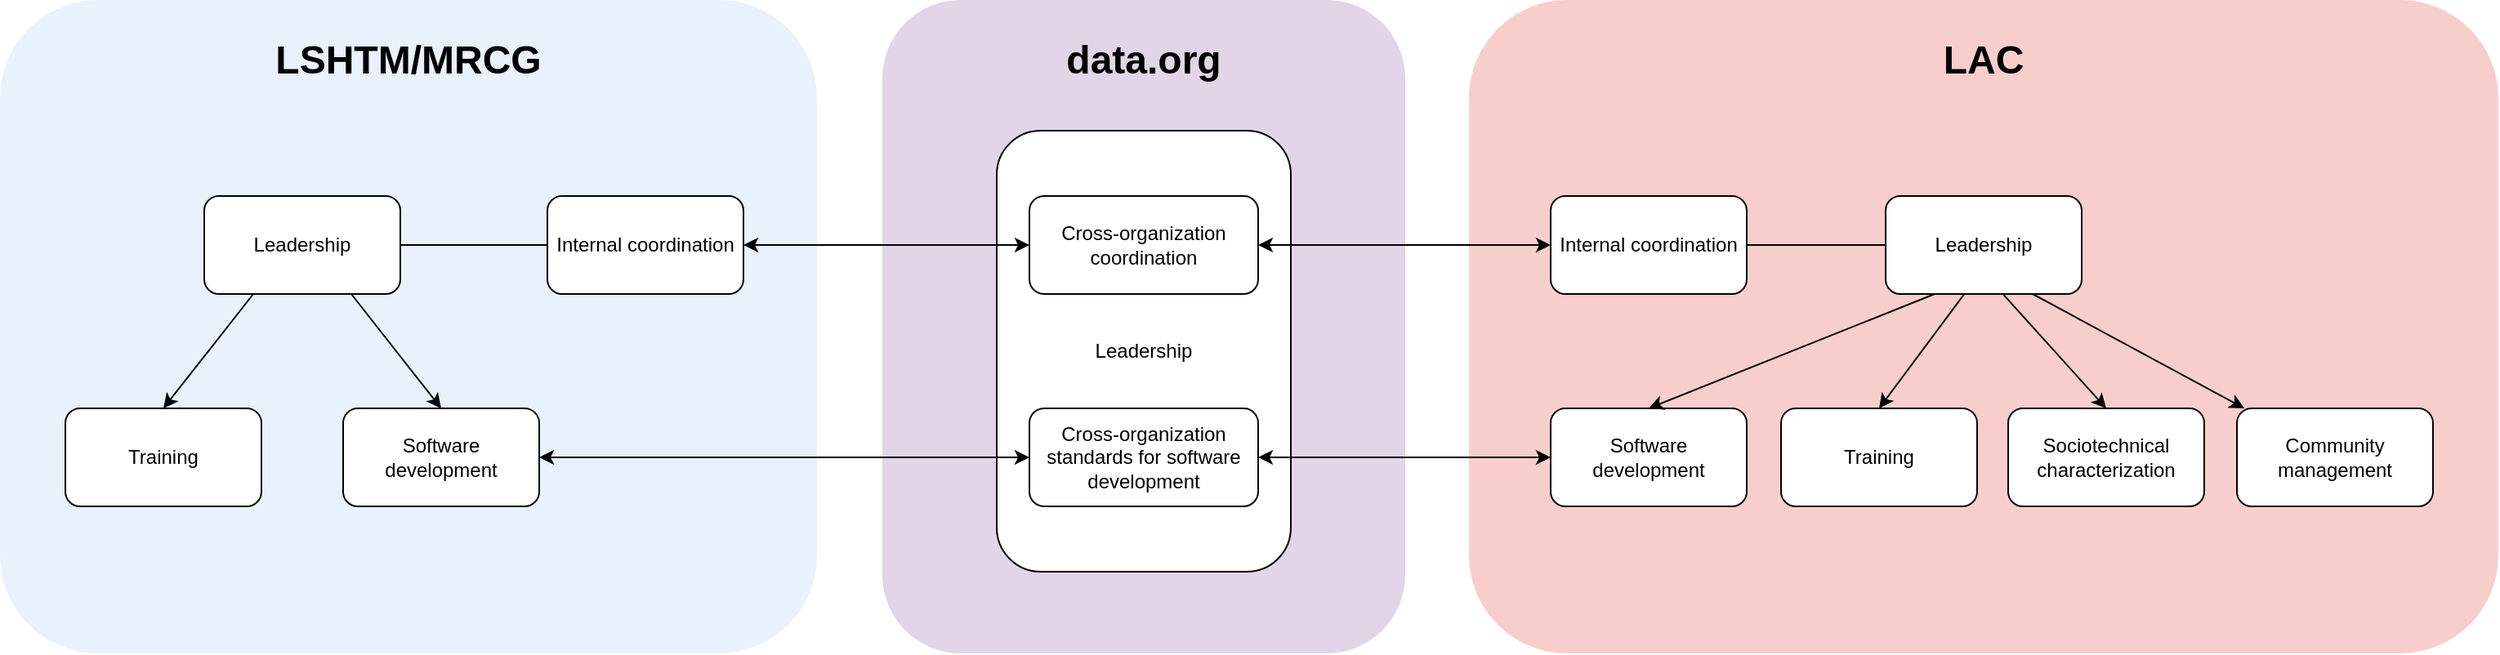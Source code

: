<mxfile version="24.2.2" type="device">
  <diagram name="Page-1" id="PtjTDLeGverkWNFgPTA2">
    <mxGraphModel dx="3083" dy="799" grid="1" gridSize="10" guides="1" tooltips="1" connect="1" arrows="1" fold="1" page="1" pageScale="1" pageWidth="850" pageHeight="1100" math="0" shadow="0">
      <root>
        <mxCell id="0" />
        <mxCell id="1" parent="0" />
        <mxCell id="N97VVDMJrFje2LNVVDYU-14" value="&lt;h1&gt;data.org&lt;/h1&gt;" style="rounded=1;whiteSpace=wrap;html=1;verticalAlign=top;strokeColor=none;fillColor=#e1d5e7;" parent="1" vertex="1">
          <mxGeometry x="-480" y="80" width="320" height="400" as="geometry" />
        </mxCell>
        <mxCell id="kqzJZEgIrPtJm_Qa-d8s-2" value="Leadership" style="rounded=1;whiteSpace=wrap;html=1;" parent="1" vertex="1">
          <mxGeometry x="-410" y="160" width="180" height="270" as="geometry" />
        </mxCell>
        <mxCell id="N97VVDMJrFje2LNVVDYU-8" value="&lt;h1&gt;LSHTM/MRCG&lt;/h1&gt;" style="rounded=1;whiteSpace=wrap;html=1;verticalAlign=top;strokeColor=none;fillColor=#dae8fc;opacity=60;" parent="1" vertex="1">
          <mxGeometry x="-1020" y="80" width="500" height="400" as="geometry" />
        </mxCell>
        <mxCell id="N97VVDMJrFje2LNVVDYU-7" value="&lt;h1&gt;LAC&lt;/h1&gt;" style="rounded=1;whiteSpace=wrap;html=1;verticalAlign=top;fillColor=#f8cecc;strokeColor=none;" parent="1" vertex="1">
          <mxGeometry x="-121" y="80" width="630" height="400" as="geometry" />
        </mxCell>
        <mxCell id="N97VVDMJrFje2LNVVDYU-35" style="rounded=0;orthogonalLoop=1;jettySize=auto;html=1;exitX=0.404;exitY=0.992;exitDx=0;exitDy=0;exitPerimeter=0;entryX=0.5;entryY=0;entryDx=0;entryDy=0;" parent="1" source="N97VVDMJrFje2LNVVDYU-1" target="N97VVDMJrFje2LNVVDYU-5" edge="1">
          <mxGeometry relative="1" as="geometry" />
        </mxCell>
        <mxCell id="N97VVDMJrFje2LNVVDYU-36" style="rounded=0;orthogonalLoop=1;jettySize=auto;html=1;exitX=0.602;exitY=1.008;exitDx=0;exitDy=0;exitPerimeter=0;entryX=0.5;entryY=0;entryDx=0;entryDy=0;" parent="1" source="N97VVDMJrFje2LNVVDYU-1" target="N97VVDMJrFje2LNVVDYU-6" edge="1">
          <mxGeometry relative="1" as="geometry" />
        </mxCell>
        <mxCell id="N97VVDMJrFje2LNVVDYU-37" style="rounded=0;orthogonalLoop=1;jettySize=auto;html=1;exitX=0.75;exitY=1;exitDx=0;exitDy=0;" parent="1" source="N97VVDMJrFje2LNVVDYU-1" target="N97VVDMJrFje2LNVVDYU-4" edge="1">
          <mxGeometry relative="1" as="geometry" />
        </mxCell>
        <mxCell id="N97VVDMJrFje2LNVVDYU-1" value="Leadership" style="rounded=1;whiteSpace=wrap;html=1;" parent="1" vertex="1">
          <mxGeometry x="134" y="200" width="120" height="60" as="geometry" />
        </mxCell>
        <mxCell id="N97VVDMJrFje2LNVVDYU-2" value="Internal coordination" style="rounded=1;whiteSpace=wrap;html=1;" parent="1" vertex="1">
          <mxGeometry x="-71" y="200" width="120" height="60" as="geometry" />
        </mxCell>
        <mxCell id="N97VVDMJrFje2LNVVDYU-3" value="Software development" style="rounded=1;whiteSpace=wrap;html=1;" parent="1" vertex="1">
          <mxGeometry x="-71" y="330" width="120" height="60" as="geometry" />
        </mxCell>
        <mxCell id="N97VVDMJrFje2LNVVDYU-4" value="Community management" style="rounded=1;whiteSpace=wrap;html=1;" parent="1" vertex="1">
          <mxGeometry x="349" y="330" width="120" height="60" as="geometry" />
        </mxCell>
        <mxCell id="N97VVDMJrFje2LNVVDYU-5" value="Training" style="rounded=1;whiteSpace=wrap;html=1;" parent="1" vertex="1">
          <mxGeometry x="70" y="330" width="120" height="60" as="geometry" />
        </mxCell>
        <mxCell id="N97VVDMJrFje2LNVVDYU-6" value="Sociotechnical characterization" style="rounded=1;whiteSpace=wrap;html=1;" parent="1" vertex="1">
          <mxGeometry x="209" y="330" width="120" height="60" as="geometry" />
        </mxCell>
        <mxCell id="N97VVDMJrFje2LNVVDYU-9" value="Leadership" style="rounded=1;whiteSpace=wrap;html=1;" parent="1" vertex="1">
          <mxGeometry x="-895" y="200" width="120" height="60" as="geometry" />
        </mxCell>
        <mxCell id="N97VVDMJrFje2LNVVDYU-10" value="Training" style="rounded=1;whiteSpace=wrap;html=1;" parent="1" vertex="1">
          <mxGeometry x="-980" y="330" width="120" height="60" as="geometry" />
        </mxCell>
        <mxCell id="N97VVDMJrFje2LNVVDYU-11" value="Software development" style="rounded=1;whiteSpace=wrap;html=1;" parent="1" vertex="1">
          <mxGeometry x="-810" y="330" width="120" height="60" as="geometry" />
        </mxCell>
        <mxCell id="N97VVDMJrFje2LNVVDYU-12" value="Internal coordination" style="rounded=1;whiteSpace=wrap;html=1;" parent="1" vertex="1">
          <mxGeometry x="-685" y="200" width="120" height="60" as="geometry" />
        </mxCell>
        <mxCell id="N97VVDMJrFje2LNVVDYU-18" value="Cross-organization coordination" style="rounded=1;whiteSpace=wrap;html=1;" parent="1" vertex="1">
          <mxGeometry x="-390" y="200" width="140" height="60" as="geometry" />
        </mxCell>
        <mxCell id="N97VVDMJrFje2LNVVDYU-19" value="Cross-organization standards for software development" style="rounded=1;whiteSpace=wrap;html=1;" parent="1" vertex="1">
          <mxGeometry x="-390" y="330" width="140" height="60" as="geometry" />
        </mxCell>
        <mxCell id="N97VVDMJrFje2LNVVDYU-25" value="" style="endArrow=classic;startArrow=classic;html=1;rounded=0;entryX=0;entryY=0.5;entryDx=0;entryDy=0;exitX=1;exitY=0.5;exitDx=0;exitDy=0;" parent="1" source="N97VVDMJrFje2LNVVDYU-18" target="N97VVDMJrFje2LNVVDYU-2" edge="1">
          <mxGeometry width="50" height="50" relative="1" as="geometry">
            <mxPoint x="-270" y="260" as="sourcePoint" />
            <mxPoint x="-220" y="210" as="targetPoint" />
          </mxGeometry>
        </mxCell>
        <mxCell id="N97VVDMJrFje2LNVVDYU-26" value="" style="endArrow=classic;startArrow=classic;html=1;rounded=0;entryX=0;entryY=0.5;entryDx=0;entryDy=0;" parent="1" source="N97VVDMJrFje2LNVVDYU-12" target="N97VVDMJrFje2LNVVDYU-18" edge="1">
          <mxGeometry width="50" height="50" relative="1" as="geometry">
            <mxPoint x="-270" y="260" as="sourcePoint" />
            <mxPoint x="-220" y="210" as="targetPoint" />
          </mxGeometry>
        </mxCell>
        <mxCell id="N97VVDMJrFje2LNVVDYU-27" value="" style="endArrow=classic;startArrow=classic;html=1;rounded=0;exitX=1;exitY=0.5;exitDx=0;exitDy=0;entryX=0;entryY=0.5;entryDx=0;entryDy=0;" parent="1" source="N97VVDMJrFje2LNVVDYU-19" target="N97VVDMJrFje2LNVVDYU-3" edge="1">
          <mxGeometry width="50" height="50" relative="1" as="geometry">
            <mxPoint x="-270" y="260" as="sourcePoint" />
            <mxPoint x="-220" y="210" as="targetPoint" />
          </mxGeometry>
        </mxCell>
        <mxCell id="N97VVDMJrFje2LNVVDYU-29" value="" style="endArrow=classic;startArrow=classic;html=1;rounded=0;entryX=1;entryY=0.5;entryDx=0;entryDy=0;exitX=0;exitY=0.5;exitDx=0;exitDy=0;" parent="1" source="N97VVDMJrFje2LNVVDYU-19" target="N97VVDMJrFje2LNVVDYU-11" edge="1">
          <mxGeometry width="50" height="50" relative="1" as="geometry">
            <mxPoint x="-270" y="260" as="sourcePoint" />
            <mxPoint x="-220" y="210" as="targetPoint" />
          </mxGeometry>
        </mxCell>
        <mxCell id="N97VVDMJrFje2LNVVDYU-30" value="" style="endArrow=classic;html=1;rounded=0;entryX=0.5;entryY=0;entryDx=0;entryDy=0;exitX=0.75;exitY=1;exitDx=0;exitDy=0;" parent="1" source="N97VVDMJrFje2LNVVDYU-9" target="N97VVDMJrFje2LNVVDYU-11" edge="1">
          <mxGeometry width="50" height="50" relative="1" as="geometry">
            <mxPoint x="-260" y="300" as="sourcePoint" />
            <mxPoint x="-210" y="250" as="targetPoint" />
          </mxGeometry>
        </mxCell>
        <mxCell id="N97VVDMJrFje2LNVVDYU-31" value="" style="endArrow=classic;html=1;rounded=0;exitX=0.25;exitY=1;exitDx=0;exitDy=0;entryX=0.5;entryY=0;entryDx=0;entryDy=0;" parent="1" source="N97VVDMJrFje2LNVVDYU-9" target="N97VVDMJrFje2LNVVDYU-10" edge="1">
          <mxGeometry width="50" height="50" relative="1" as="geometry">
            <mxPoint x="-260" y="300" as="sourcePoint" />
            <mxPoint x="-210" y="250" as="targetPoint" />
          </mxGeometry>
        </mxCell>
        <mxCell id="N97VVDMJrFje2LNVVDYU-32" value="" style="endArrow=none;html=1;rounded=0;entryX=0;entryY=0.5;entryDx=0;entryDy=0;exitX=1;exitY=0.5;exitDx=0;exitDy=0;" parent="1" source="N97VVDMJrFje2LNVVDYU-9" target="N97VVDMJrFje2LNVVDYU-12" edge="1">
          <mxGeometry width="50" height="50" relative="1" as="geometry">
            <mxPoint x="-260" y="300" as="sourcePoint" />
            <mxPoint x="-210" y="250" as="targetPoint" />
          </mxGeometry>
        </mxCell>
        <mxCell id="N97VVDMJrFje2LNVVDYU-33" value="" style="endArrow=none;html=1;rounded=0;entryX=0;entryY=0.5;entryDx=0;entryDy=0;exitX=1;exitY=0.5;exitDx=0;exitDy=0;" parent="1" source="N97VVDMJrFje2LNVVDYU-2" target="N97VVDMJrFje2LNVVDYU-1" edge="1">
          <mxGeometry width="50" height="50" relative="1" as="geometry">
            <mxPoint x="-260" y="300" as="sourcePoint" />
            <mxPoint x="-210" y="250" as="targetPoint" />
          </mxGeometry>
        </mxCell>
        <mxCell id="N97VVDMJrFje2LNVVDYU-34" value="" style="endArrow=classic;html=1;rounded=0;entryX=0.5;entryY=0;entryDx=0;entryDy=0;exitX=0.25;exitY=1;exitDx=0;exitDy=0;" parent="1" source="N97VVDMJrFje2LNVVDYU-1" target="N97VVDMJrFje2LNVVDYU-3" edge="1">
          <mxGeometry width="50" height="50" relative="1" as="geometry">
            <mxPoint x="-260" y="300" as="sourcePoint" />
            <mxPoint x="-210" y="250" as="targetPoint" />
          </mxGeometry>
        </mxCell>
      </root>
    </mxGraphModel>
  </diagram>
</mxfile>
